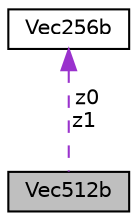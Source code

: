 digraph "Vec512b"
{
 // LATEX_PDF_SIZE
  edge [fontname="Helvetica",fontsize="10",labelfontname="Helvetica",labelfontsize="10"];
  node [fontname="Helvetica",fontsize="10",shape=record];
  Node1 [label="Vec512b",height=0.2,width=0.4,color="black", fillcolor="grey75", style="filled", fontcolor="black",tooltip=" "];
  Node2 -> Node1 [dir="back",color="darkorchid3",fontsize="10",style="dashed",label=" z0\nz1" ,fontname="Helvetica"];
  Node2 [label="Vec256b",height=0.2,width=0.4,color="black", fillcolor="white", style="filled",URL="$classVec256b.html",tooltip=" "];
}
